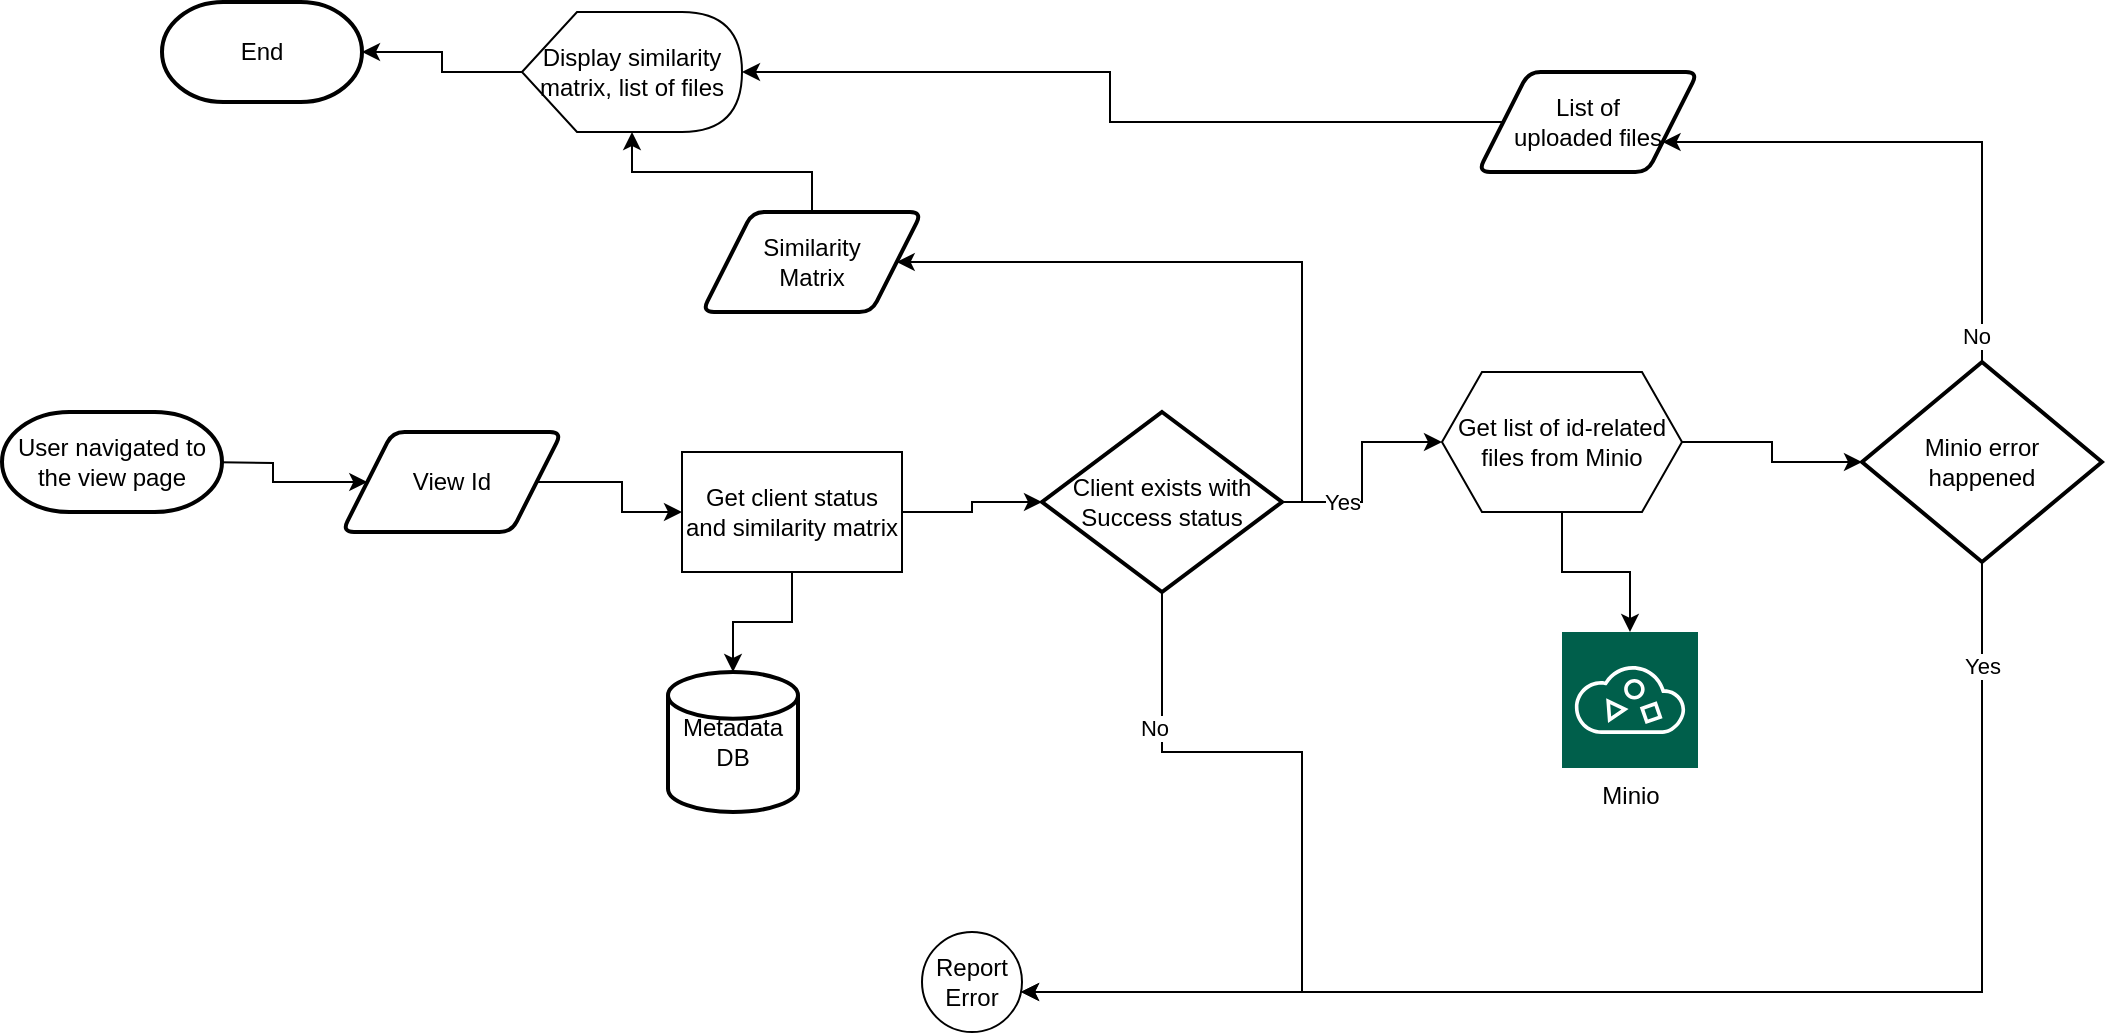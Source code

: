 <mxfile version="13.11.0" type="device"><diagram id="LK0yuoDDczCV5M9j5MUP" name="Page-1"><mxGraphModel dx="1221" dy="615" grid="1" gridSize="10" guides="1" tooltips="1" connect="1" arrows="1" fold="1" page="1" pageScale="1" pageWidth="827" pageHeight="1169" math="0" shadow="0"><root><mxCell id="0"/><mxCell id="1" parent="0"/><mxCell id="TIMxUcvUz2bZCmWwsfqT-2" style="edgeStyle=orthogonalEdgeStyle;rounded=0;orthogonalLoop=1;jettySize=auto;html=1;" parent="1" target="TIMxUcvUz2bZCmWwsfqT-1" edge="1"><mxGeometry relative="1" as="geometry"><mxPoint x="140" y="285" as="sourcePoint"/></mxGeometry></mxCell><mxCell id="WLnSzkLS4sn22TqlJVu7-1" value="User navigated to the view page" style="strokeWidth=2;html=1;shape=mxgraph.flowchart.terminator;whiteSpace=wrap;" parent="1" vertex="1"><mxGeometry x="40" y="260" width="110" height="50" as="geometry"/></mxCell><mxCell id="TIMxUcvUz2bZCmWwsfqT-16" style="edgeStyle=orthogonalEdgeStyle;rounded=0;orthogonalLoop=1;jettySize=auto;html=1;" parent="1" source="TIMxUcvUz2bZCmWwsfqT-1" target="TIMxUcvUz2bZCmWwsfqT-9" edge="1"><mxGeometry relative="1" as="geometry"/></mxCell><mxCell id="TIMxUcvUz2bZCmWwsfqT-1" value="View Id" style="shape=parallelogram;html=1;strokeWidth=2;perimeter=parallelogramPerimeter;whiteSpace=wrap;rounded=1;arcSize=12;size=0.23;" parent="1" vertex="1"><mxGeometry x="210" y="270" width="110" height="50" as="geometry"/></mxCell><mxCell id="TIMxUcvUz2bZCmWwsfqT-3" style="edgeStyle=orthogonalEdgeStyle;rounded=0;orthogonalLoop=1;jettySize=auto;html=1;" parent="1" source="TIMxUcvUz2bZCmWwsfqT-6" target="XpYrf-W5v52vaMw7iJDY-1" edge="1"><mxGeometry relative="1" as="geometry"><mxPoint x="560" y="550.059" as="targetPoint"/><Array as="points"><mxPoint x="620" y="430"/><mxPoint x="690" y="430"/><mxPoint x="690" y="550"/><mxPoint x="545" y="550"/></Array></mxGeometry></mxCell><mxCell id="TIMxUcvUz2bZCmWwsfqT-4" value="No" style="edgeLabel;html=1;align=center;verticalAlign=middle;resizable=0;points=[];" parent="TIMxUcvUz2bZCmWwsfqT-3" vertex="1" connectable="0"><mxGeometry x="-0.712" y="-2" relative="1" as="geometry"><mxPoint x="-2" y="9" as="offset"/></mxGeometry></mxCell><mxCell id="TIMxUcvUz2bZCmWwsfqT-23" style="edgeStyle=orthogonalEdgeStyle;rounded=0;orthogonalLoop=1;jettySize=auto;html=1;" parent="1" source="TIMxUcvUz2bZCmWwsfqT-6" target="TIMxUcvUz2bZCmWwsfqT-22" edge="1"><mxGeometry relative="1" as="geometry"/></mxCell><mxCell id="TIMxUcvUz2bZCmWwsfqT-37" value="Yes" style="edgeLabel;html=1;align=center;verticalAlign=middle;resizable=0;points=[];" parent="TIMxUcvUz2bZCmWwsfqT-23" vertex="1" connectable="0"><mxGeometry x="-0.451" relative="1" as="geometry"><mxPoint as="offset"/></mxGeometry></mxCell><mxCell id="TIMxUcvUz2bZCmWwsfqT-42" style="edgeStyle=orthogonalEdgeStyle;rounded=0;orthogonalLoop=1;jettySize=auto;html=1;" parent="1" source="TIMxUcvUz2bZCmWwsfqT-6" target="TIMxUcvUz2bZCmWwsfqT-31" edge="1"><mxGeometry relative="1" as="geometry"><Array as="points"><mxPoint x="690" y="305"/><mxPoint x="690" y="185"/></Array></mxGeometry></mxCell><mxCell id="TIMxUcvUz2bZCmWwsfqT-6" value="Client exists with Success status" style="strokeWidth=2;html=1;shape=mxgraph.flowchart.decision;whiteSpace=wrap;" parent="1" vertex="1"><mxGeometry x="560" y="260" width="120" height="90" as="geometry"/></mxCell><mxCell id="TIMxUcvUz2bZCmWwsfqT-7" style="edgeStyle=orthogonalEdgeStyle;rounded=0;orthogonalLoop=1;jettySize=auto;html=1;" parent="1" source="TIMxUcvUz2bZCmWwsfqT-9" target="TIMxUcvUz2bZCmWwsfqT-6" edge="1"><mxGeometry relative="1" as="geometry"/></mxCell><mxCell id="TIMxUcvUz2bZCmWwsfqT-8" style="edgeStyle=orthogonalEdgeStyle;rounded=0;orthogonalLoop=1;jettySize=auto;html=1;" parent="1" source="TIMxUcvUz2bZCmWwsfqT-9" target="TIMxUcvUz2bZCmWwsfqT-10" edge="1"><mxGeometry relative="1" as="geometry"/></mxCell><mxCell id="TIMxUcvUz2bZCmWwsfqT-9" value="Get client status and similarity matrix" style="rounded=0;whiteSpace=wrap;html=1;" parent="1" vertex="1"><mxGeometry x="380" y="280" width="110" height="60" as="geometry"/></mxCell><mxCell id="TIMxUcvUz2bZCmWwsfqT-10" value="Metadata&lt;br&gt;DB" style="strokeWidth=2;html=1;shape=mxgraph.flowchart.database;whiteSpace=wrap;" parent="1" vertex="1"><mxGeometry x="373" y="390" width="65" height="70" as="geometry"/></mxCell><mxCell id="TIMxUcvUz2bZCmWwsfqT-20" value="Minio" style="pointerEvents=1;shadow=0;dashed=0;html=1;strokeColor=none;fillColor=#005F4B;labelPosition=center;verticalLabelPosition=bottom;verticalAlign=top;align=center;outlineConnect=0;shape=mxgraph.veeam2.object_storage;" parent="1" vertex="1"><mxGeometry x="820" y="370" width="68" height="68" as="geometry"/></mxCell><mxCell id="TIMxUcvUz2bZCmWwsfqT-24" style="edgeStyle=orthogonalEdgeStyle;rounded=0;orthogonalLoop=1;jettySize=auto;html=1;" parent="1" source="TIMxUcvUz2bZCmWwsfqT-22" target="TIMxUcvUz2bZCmWwsfqT-20" edge="1"><mxGeometry relative="1" as="geometry"/></mxCell><mxCell id="TIMxUcvUz2bZCmWwsfqT-26" style="edgeStyle=orthogonalEdgeStyle;rounded=0;orthogonalLoop=1;jettySize=auto;html=1;" parent="1" source="TIMxUcvUz2bZCmWwsfqT-22" target="TIMxUcvUz2bZCmWwsfqT-25" edge="1"><mxGeometry relative="1" as="geometry"/></mxCell><mxCell id="TIMxUcvUz2bZCmWwsfqT-22" value="Get list of id-related files from Minio" style="shape=hexagon;perimeter=hexagonPerimeter2;whiteSpace=wrap;html=1;fixedSize=1;" parent="1" vertex="1"><mxGeometry x="760" y="240" width="120" height="70" as="geometry"/></mxCell><mxCell id="TIMxUcvUz2bZCmWwsfqT-27" style="edgeStyle=orthogonalEdgeStyle;rounded=0;orthogonalLoop=1;jettySize=auto;html=1;" parent="1" source="TIMxUcvUz2bZCmWwsfqT-25" target="XpYrf-W5v52vaMw7iJDY-1" edge="1"><mxGeometry relative="1" as="geometry"><Array as="points"><mxPoint x="1030" y="550"/></Array><mxPoint x="560" y="550.059" as="targetPoint"/></mxGeometry></mxCell><mxCell id="TIMxUcvUz2bZCmWwsfqT-28" value="Yes" style="edgeLabel;html=1;align=center;verticalAlign=middle;resizable=0;points=[];" parent="TIMxUcvUz2bZCmWwsfqT-27" vertex="1" connectable="0"><mxGeometry x="-0.85" relative="1" as="geometry"><mxPoint as="offset"/></mxGeometry></mxCell><mxCell id="TIMxUcvUz2bZCmWwsfqT-29" style="edgeStyle=orthogonalEdgeStyle;rounded=0;orthogonalLoop=1;jettySize=auto;html=1;" parent="1" source="TIMxUcvUz2bZCmWwsfqT-25" target="TIMxUcvUz2bZCmWwsfqT-34" edge="1"><mxGeometry relative="1" as="geometry"><mxPoint x="560" y="110" as="targetPoint"/><Array as="points"><mxPoint x="1030" y="125"/></Array></mxGeometry></mxCell><mxCell id="TIMxUcvUz2bZCmWwsfqT-30" value="No" style="edgeLabel;html=1;align=center;verticalAlign=middle;resizable=0;points=[];" parent="TIMxUcvUz2bZCmWwsfqT-29" vertex="1" connectable="0"><mxGeometry x="-0.9" y="3" relative="1" as="geometry"><mxPoint as="offset"/></mxGeometry></mxCell><mxCell id="TIMxUcvUz2bZCmWwsfqT-25" value="Minio error&lt;br&gt;happened" style="strokeWidth=2;html=1;shape=mxgraph.flowchart.decision;whiteSpace=wrap;" parent="1" vertex="1"><mxGeometry x="970" y="235" width="120" height="100" as="geometry"/></mxCell><mxCell id="TIMxUcvUz2bZCmWwsfqT-36" style="edgeStyle=orthogonalEdgeStyle;rounded=0;orthogonalLoop=1;jettySize=auto;html=1;" parent="1" source="TIMxUcvUz2bZCmWwsfqT-31" target="TIMxUcvUz2bZCmWwsfqT-32" edge="1"><mxGeometry relative="1" as="geometry"/></mxCell><mxCell id="TIMxUcvUz2bZCmWwsfqT-31" value="Similarity&lt;br&gt;Matrix" style="shape=parallelogram;html=1;strokeWidth=2;perimeter=parallelogramPerimeter;whiteSpace=wrap;rounded=1;arcSize=12;size=0.23;" parent="1" vertex="1"><mxGeometry x="390" y="160" width="110" height="50" as="geometry"/></mxCell><mxCell id="TIMxUcvUz2bZCmWwsfqT-41" style="edgeStyle=orthogonalEdgeStyle;rounded=0;orthogonalLoop=1;jettySize=auto;html=1;" parent="1" source="TIMxUcvUz2bZCmWwsfqT-32" target="TIMxUcvUz2bZCmWwsfqT-40" edge="1"><mxGeometry relative="1" as="geometry"/></mxCell><mxCell id="TIMxUcvUz2bZCmWwsfqT-32" value="Display similarity matrix, list of files" style="shape=display;whiteSpace=wrap;html=1;" parent="1" vertex="1"><mxGeometry x="300" y="60" width="110" height="60" as="geometry"/></mxCell><mxCell id="TIMxUcvUz2bZCmWwsfqT-35" style="edgeStyle=orthogonalEdgeStyle;rounded=0;orthogonalLoop=1;jettySize=auto;html=1;" parent="1" source="TIMxUcvUz2bZCmWwsfqT-34" target="TIMxUcvUz2bZCmWwsfqT-32" edge="1"><mxGeometry relative="1" as="geometry"/></mxCell><mxCell id="TIMxUcvUz2bZCmWwsfqT-34" value="List of&lt;br&gt;uploaded files" style="shape=parallelogram;html=1;strokeWidth=2;perimeter=parallelogramPerimeter;whiteSpace=wrap;rounded=1;arcSize=12;size=0.23;" parent="1" vertex="1"><mxGeometry x="778" y="90" width="110" height="50" as="geometry"/></mxCell><mxCell id="TIMxUcvUz2bZCmWwsfqT-40" value="End" style="strokeWidth=2;html=1;shape=mxgraph.flowchart.terminator;whiteSpace=wrap;" parent="1" vertex="1"><mxGeometry x="120" y="55" width="100" height="50" as="geometry"/></mxCell><mxCell id="XpYrf-W5v52vaMw7iJDY-1" value="Report Error" style="ellipse;whiteSpace=wrap;html=1;aspect=fixed;" parent="1" vertex="1"><mxGeometry x="500" y="520" width="50" height="50" as="geometry"/></mxCell></root></mxGraphModel></diagram></mxfile>